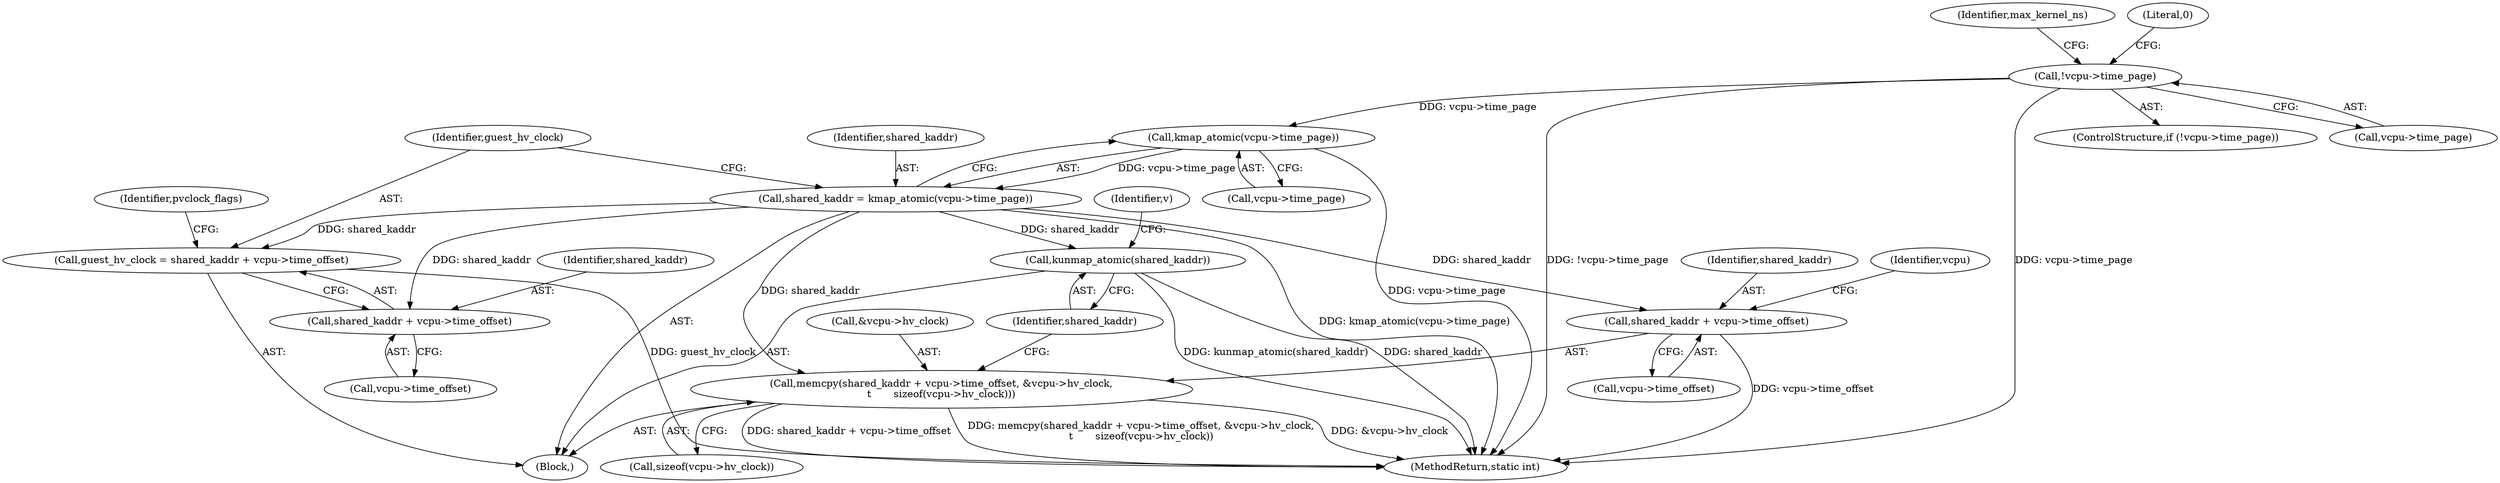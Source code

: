 digraph "1_linux_0b79459b482e85cb7426aa7da683a9f2c97aeae1_0@del" {
"1000233" [label="(Call,!vcpu->time_page)"];
"1000361" [label="(Call,kmap_atomic(vcpu->time_page))"];
"1000359" [label="(Call,shared_kaddr = kmap_atomic(vcpu->time_page))"];
"1000365" [label="(Call,guest_hv_clock = shared_kaddr + vcpu->time_offset)"];
"1000367" [label="(Call,shared_kaddr + vcpu->time_offset)"];
"1000404" [label="(Call,memcpy(shared_kaddr + vcpu->time_offset, &vcpu->hv_clock,\n\t       sizeof(vcpu->hv_clock)))"];
"1000405" [label="(Call,shared_kaddr + vcpu->time_offset)"];
"1000418" [label="(Call,kunmap_atomic(shared_kaddr))"];
"1000369" [label="(Call,vcpu->time_offset)"];
"1000111" [label="(Block,)"];
"1000405" [label="(Call,shared_kaddr + vcpu->time_offset)"];
"1000365" [label="(Call,guest_hv_clock = shared_kaddr + vcpu->time_offset)"];
"1000362" [label="(Call,vcpu->time_page)"];
"1000361" [label="(Call,kmap_atomic(vcpu->time_page))"];
"1000419" [label="(Identifier,shared_kaddr)"];
"1000407" [label="(Call,vcpu->time_offset)"];
"1000366" [label="(Identifier,guest_hv_clock)"];
"1000418" [label="(Call,kunmap_atomic(shared_kaddr))"];
"1000359" [label="(Call,shared_kaddr = kmap_atomic(vcpu->time_page))"];
"1000240" [label="(Identifier,max_kernel_ns)"];
"1000373" [label="(Identifier,pvclock_flags)"];
"1000232" [label="(ControlStructure,if (!vcpu->time_page))"];
"1000368" [label="(Identifier,shared_kaddr)"];
"1000367" [label="(Call,shared_kaddr + vcpu->time_offset)"];
"1000238" [label="(Literal,0)"];
"1000410" [label="(Call,&vcpu->hv_clock)"];
"1000412" [label="(Identifier,vcpu)"];
"1000406" [label="(Identifier,shared_kaddr)"];
"1000404" [label="(Call,memcpy(shared_kaddr + vcpu->time_offset, &vcpu->hv_clock,\n\t       sizeof(vcpu->hv_clock)))"];
"1000414" [label="(Call,sizeof(vcpu->hv_clock))"];
"1000431" [label="(MethodReturn,static int)"];
"1000422" [label="(Identifier,v)"];
"1000360" [label="(Identifier,shared_kaddr)"];
"1000233" [label="(Call,!vcpu->time_page)"];
"1000234" [label="(Call,vcpu->time_page)"];
"1000233" -> "1000232"  [label="AST: "];
"1000233" -> "1000234"  [label="CFG: "];
"1000234" -> "1000233"  [label="AST: "];
"1000238" -> "1000233"  [label="CFG: "];
"1000240" -> "1000233"  [label="CFG: "];
"1000233" -> "1000431"  [label="DDG: !vcpu->time_page"];
"1000233" -> "1000431"  [label="DDG: vcpu->time_page"];
"1000233" -> "1000361"  [label="DDG: vcpu->time_page"];
"1000361" -> "1000359"  [label="AST: "];
"1000361" -> "1000362"  [label="CFG: "];
"1000362" -> "1000361"  [label="AST: "];
"1000359" -> "1000361"  [label="CFG: "];
"1000361" -> "1000431"  [label="DDG: vcpu->time_page"];
"1000361" -> "1000359"  [label="DDG: vcpu->time_page"];
"1000359" -> "1000111"  [label="AST: "];
"1000360" -> "1000359"  [label="AST: "];
"1000366" -> "1000359"  [label="CFG: "];
"1000359" -> "1000431"  [label="DDG: kmap_atomic(vcpu->time_page)"];
"1000359" -> "1000365"  [label="DDG: shared_kaddr"];
"1000359" -> "1000367"  [label="DDG: shared_kaddr"];
"1000359" -> "1000404"  [label="DDG: shared_kaddr"];
"1000359" -> "1000405"  [label="DDG: shared_kaddr"];
"1000359" -> "1000418"  [label="DDG: shared_kaddr"];
"1000365" -> "1000111"  [label="AST: "];
"1000365" -> "1000367"  [label="CFG: "];
"1000366" -> "1000365"  [label="AST: "];
"1000367" -> "1000365"  [label="AST: "];
"1000373" -> "1000365"  [label="CFG: "];
"1000365" -> "1000431"  [label="DDG: guest_hv_clock"];
"1000367" -> "1000369"  [label="CFG: "];
"1000368" -> "1000367"  [label="AST: "];
"1000369" -> "1000367"  [label="AST: "];
"1000404" -> "1000111"  [label="AST: "];
"1000404" -> "1000414"  [label="CFG: "];
"1000405" -> "1000404"  [label="AST: "];
"1000410" -> "1000404"  [label="AST: "];
"1000414" -> "1000404"  [label="AST: "];
"1000419" -> "1000404"  [label="CFG: "];
"1000404" -> "1000431"  [label="DDG: shared_kaddr + vcpu->time_offset"];
"1000404" -> "1000431"  [label="DDG: memcpy(shared_kaddr + vcpu->time_offset, &vcpu->hv_clock,\n\t       sizeof(vcpu->hv_clock))"];
"1000404" -> "1000431"  [label="DDG: &vcpu->hv_clock"];
"1000405" -> "1000407"  [label="CFG: "];
"1000406" -> "1000405"  [label="AST: "];
"1000407" -> "1000405"  [label="AST: "];
"1000412" -> "1000405"  [label="CFG: "];
"1000405" -> "1000431"  [label="DDG: vcpu->time_offset"];
"1000418" -> "1000111"  [label="AST: "];
"1000418" -> "1000419"  [label="CFG: "];
"1000419" -> "1000418"  [label="AST: "];
"1000422" -> "1000418"  [label="CFG: "];
"1000418" -> "1000431"  [label="DDG: kunmap_atomic(shared_kaddr)"];
"1000418" -> "1000431"  [label="DDG: shared_kaddr"];
}
